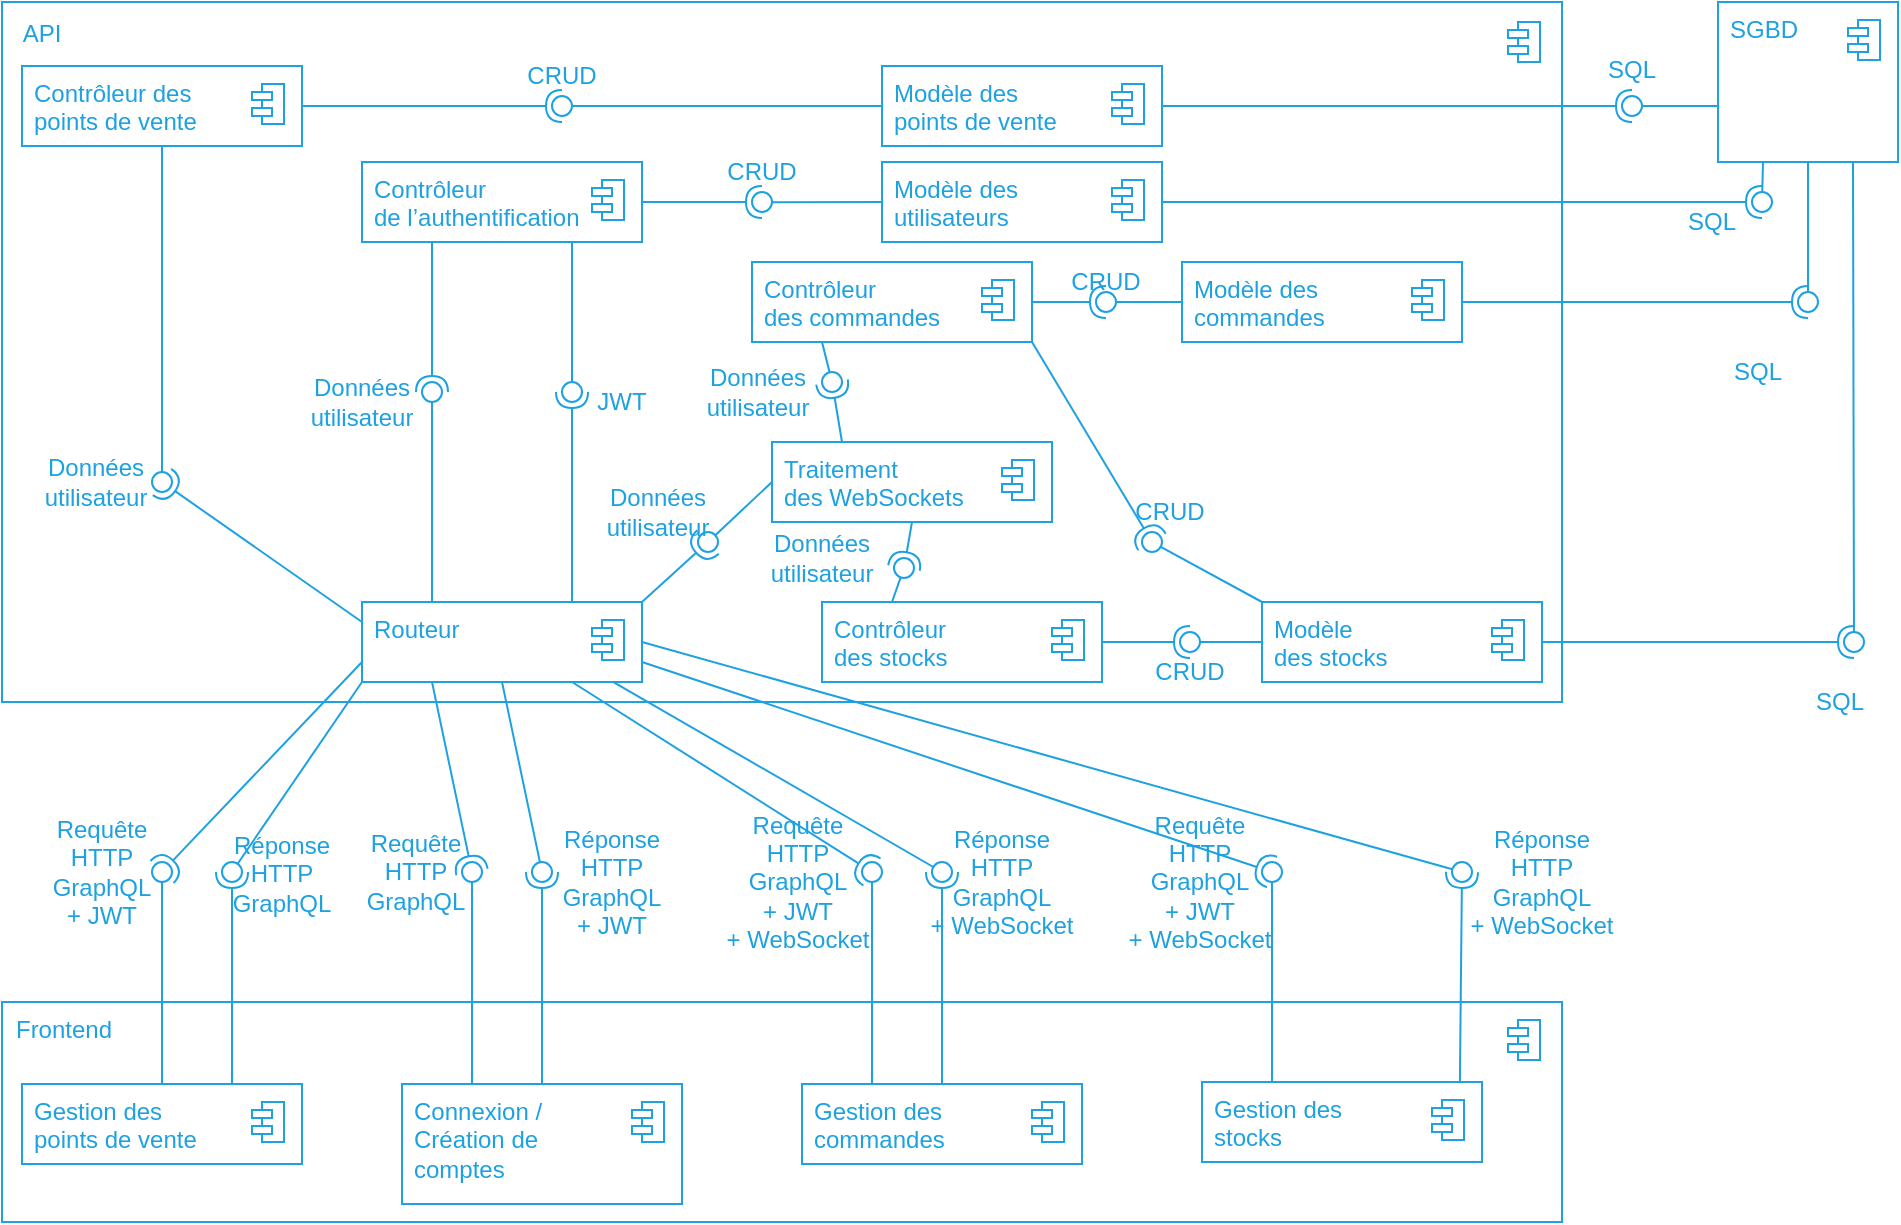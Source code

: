 <mxfile>
    <diagram id="GNdYHzxpxQGXfG1FeGK9" name="Page-1">
        <mxGraphModel dx="1617" dy="1904" grid="1" gridSize="10" guides="1" tooltips="1" connect="1" arrows="1" fold="1" page="1" pageScale="1" pageWidth="827" pageHeight="1169" math="0" shadow="0">
            <root>
                <mxCell id="0"/>
                <mxCell id="1" parent="0"/>
                <mxCell id="58" value="" style="fontStyle=1;align=center;verticalAlign=top;childLayout=stackLayout;horizontal=1;horizontalStack=0;resizeParent=1;resizeParentMax=0;resizeLast=0;marginBottom=0;strokeColor=#1DA1E1;fillColor=none;container=0;" parent="1" vertex="1">
                    <mxGeometry x="-130" y="-10" width="780" height="350" as="geometry"/>
                </mxCell>
                <mxCell id="91" value="" style="rounded=0;orthogonalLoop=1;jettySize=auto;html=1;endArrow=none;endFill=0;strokeColor=#1DA1E1;exitX=0.25;exitY=0;exitDx=0;exitDy=0;" parent="1" source="53" target="93" edge="1">
                    <mxGeometry relative="1" as="geometry">
                        <mxPoint x="70" y="390" as="sourcePoint"/>
                    </mxGeometry>
                </mxCell>
                <mxCell id="92" value="" style="rounded=0;orthogonalLoop=1;jettySize=auto;html=1;endArrow=halfCircle;endFill=0;entryX=0.5;entryY=0.5;entryDx=0;entryDy=0;endSize=6;strokeWidth=1;exitX=0.25;exitY=1;exitDx=0;exitDy=0;strokeColor=#1DA1E1;" parent="1" source="56" target="93" edge="1">
                    <mxGeometry relative="1" as="geometry">
                        <mxPoint x="530" y="375" as="sourcePoint"/>
                    </mxGeometry>
                </mxCell>
                <mxCell id="93" value="" style="ellipse;whiteSpace=wrap;html=1;fontFamily=Helvetica;fontSize=12;fontColor=#000000;align=center;points=[];aspect=fixed;resizable=0;fillColor=none;strokeColor=#1DA1E1;" parent="1" vertex="1">
                    <mxGeometry x="100" y="420" width="10" height="10" as="geometry"/>
                </mxCell>
                <mxCell id="101" value="" style="rounded=0;orthogonalLoop=1;jettySize=auto;html=1;endArrow=none;endFill=0;strokeColor=#1DA1E1;exitX=0.25;exitY=0;exitDx=0;exitDy=0;" parent="1" target="103" edge="1" source="56">
                    <mxGeometry relative="1" as="geometry">
                        <mxPoint x="85" y="130" as="sourcePoint"/>
                    </mxGeometry>
                </mxCell>
                <mxCell id="102" value="" style="rounded=0;orthogonalLoop=1;jettySize=auto;html=1;endArrow=halfCircle;endFill=0;entryX=0.5;entryY=0.5;entryDx=0;entryDy=0;endSize=6;strokeWidth=1;exitX=0.25;exitY=1;exitDx=0;exitDy=0;strokeColor=#1DA1E1;" parent="1" source="36" target="103" edge="1">
                    <mxGeometry relative="1" as="geometry">
                        <mxPoint x="95" y="550" as="sourcePoint"/>
                    </mxGeometry>
                </mxCell>
                <mxCell id="103" value="" style="ellipse;whiteSpace=wrap;html=1;fontFamily=Helvetica;fontSize=12;fontColor=#000000;align=center;points=[];aspect=fixed;resizable=0;fillColor=none;strokeColor=#1DA1E1;" parent="1" vertex="1">
                    <mxGeometry x="80" y="180" width="10" height="10" as="geometry"/>
                </mxCell>
                <mxCell id="115" value="&lt;font color=&quot;#1da1e1&quot;&gt;Requête&lt;br&gt;HTTP&lt;br&gt;GraphQL&lt;br&gt;&lt;/font&gt;" style="text;html=1;strokeColor=none;fillColor=none;align=center;verticalAlign=middle;whiteSpace=wrap;rounded=0;" parent="1" vertex="1">
                    <mxGeometry x="57" y="415" width="40" height="20" as="geometry"/>
                </mxCell>
                <mxCell id="118" value="" style="rounded=0;orthogonalLoop=1;jettySize=auto;html=1;endArrow=none;endFill=0;strokeColor=#1DA1E1;exitX=0.5;exitY=1;exitDx=0;exitDy=0;" parent="1" source="56" target="120" edge="1">
                    <mxGeometry relative="1" as="geometry">
                        <mxPoint x="95" y="290" as="sourcePoint"/>
                    </mxGeometry>
                </mxCell>
                <mxCell id="119" value="" style="rounded=0;orthogonalLoop=1;jettySize=auto;html=1;endArrow=halfCircle;endFill=0;entryX=0.5;entryY=0.5;entryDx=0;entryDy=0;endSize=6;strokeWidth=1;exitX=0.5;exitY=0;exitDx=0;exitDy=0;strokeColor=#1DA1E1;" parent="1" source="53" target="120" edge="1">
                    <mxGeometry relative="1" as="geometry">
                        <mxPoint x="95" y="500" as="sourcePoint"/>
                    </mxGeometry>
                </mxCell>
                <mxCell id="120" value="" style="ellipse;whiteSpace=wrap;html=1;fontFamily=Helvetica;fontSize=12;fontColor=#000000;align=center;points=[];aspect=fixed;resizable=0;fillColor=none;strokeColor=#1DA1E1;" parent="1" vertex="1">
                    <mxGeometry x="135" y="420" width="10" height="10" as="geometry"/>
                </mxCell>
                <mxCell id="121" value="&lt;font color=&quot;#1da1e1&quot;&gt;Réponse&lt;br&gt;HTTP&lt;br&gt;GraphQL&lt;br&gt;+ JWT&lt;br&gt;&lt;/font&gt;" style="text;html=1;strokeColor=none;fillColor=none;align=center;verticalAlign=middle;whiteSpace=wrap;rounded=0;" parent="1" vertex="1">
                    <mxGeometry x="155" y="420" width="40" height="20" as="geometry"/>
                </mxCell>
                <mxCell id="133" value="" style="fontStyle=1;align=center;verticalAlign=top;childLayout=stackLayout;horizontal=1;horizontalStack=0;resizeParent=1;resizeParentMax=0;resizeLast=0;marginBottom=0;strokeColor=#1DA1E1;fillColor=none;container=0;" parent="1" vertex="1">
                    <mxGeometry x="-130" y="490" width="780" height="110" as="geometry"/>
                </mxCell>
                <mxCell id="169" value="" style="rounded=0;orthogonalLoop=1;jettySize=auto;html=1;endArrow=none;endFill=0;strokeColor=#1DA1E1;exitX=0.25;exitY=0;exitDx=0;exitDy=0;" parent="1" source="131" target="171" edge="1">
                    <mxGeometry relative="1" as="geometry">
                        <mxPoint x="170" y="370" as="sourcePoint"/>
                    </mxGeometry>
                </mxCell>
                <mxCell id="170" value="" style="rounded=0;orthogonalLoop=1;jettySize=auto;html=1;endArrow=halfCircle;endFill=0;entryX=0.5;entryY=0.5;entryDx=0;entryDy=0;endSize=6;strokeWidth=1;exitX=0.75;exitY=1;exitDx=0;exitDy=0;strokeColor=#1DA1E1;" parent="1" source="56" target="171" edge="1">
                    <mxGeometry relative="1" as="geometry">
                        <mxPoint x="165" y="530" as="sourcePoint"/>
                    </mxGeometry>
                </mxCell>
                <mxCell id="171" value="" style="ellipse;whiteSpace=wrap;html=1;fontFamily=Helvetica;fontSize=12;fontColor=#000000;align=center;points=[];aspect=fixed;resizable=0;fillColor=none;strokeColor=#1DA1E1;" parent="1" vertex="1">
                    <mxGeometry x="300" y="420" width="10" height="10" as="geometry"/>
                </mxCell>
                <mxCell id="188" value="" style="rounded=0;orthogonalLoop=1;jettySize=auto;html=1;endArrow=halfCircle;endFill=0;entryX=0.5;entryY=0.5;entryDx=0;entryDy=0;endSize=6;strokeWidth=1;exitX=0.5;exitY=0;exitDx=0;exitDy=0;strokeColor=#1DA1E1;" parent="1" source="131" target="187" edge="1">
                    <mxGeometry relative="1" as="geometry">
                        <mxPoint x="320" y="70" as="sourcePoint"/>
                    </mxGeometry>
                </mxCell>
                <mxCell id="189" value="" style="rounded=0;orthogonalLoop=1;jettySize=auto;html=1;endArrow=none;endFill=0;strokeColor=#1DA1E1;exitX=0.895;exitY=0.995;exitDx=0;exitDy=0;exitPerimeter=0;" parent="1" source="56" target="187" edge="1">
                    <mxGeometry relative="1" as="geometry">
                        <mxPoint x="200" y="70" as="sourcePoint"/>
                    </mxGeometry>
                </mxCell>
                <mxCell id="187" value="" style="ellipse;whiteSpace=wrap;html=1;fontFamily=Helvetica;fontSize=12;fontColor=#000000;align=center;points=[];aspect=fixed;resizable=0;fillColor=none;strokeColor=#1DA1E1;" parent="1" vertex="1">
                    <mxGeometry x="335" y="420" width="10" height="10" as="geometry"/>
                </mxCell>
                <mxCell id="190" value="&lt;font color=&quot;#1da1e1&quot;&gt;Requête&lt;br&gt;HTTP&lt;br&gt;GraphQL&lt;br&gt;+ JWT&lt;br&gt;+ WebSocket&lt;br&gt;&lt;/font&gt;" style="text;html=1;strokeColor=none;fillColor=none;align=center;verticalAlign=middle;whiteSpace=wrap;rounded=0;" parent="1" vertex="1">
                    <mxGeometry x="228" y="420" width="80" height="20" as="geometry"/>
                </mxCell>
                <mxCell id="192" value="&lt;font color=&quot;#1da1e1&quot;&gt;Réponse&lt;br&gt;HTTP&lt;br&gt;GraphQL&lt;br&gt;&lt;/font&gt;&lt;span style=&quot;color: rgb(29 , 161 , 225)&quot;&gt;+ WebSocket&lt;/span&gt;&lt;font color=&quot;#1da1e1&quot;&gt;&lt;br&gt;&lt;/font&gt;" style="text;html=1;strokeColor=none;fillColor=none;align=center;verticalAlign=middle;whiteSpace=wrap;rounded=0;" parent="1" vertex="1">
                    <mxGeometry x="326" y="420" width="88" height="20" as="geometry"/>
                </mxCell>
                <mxCell id="194" value="" style="ellipse;whiteSpace=wrap;html=1;fontFamily=Helvetica;fontSize=12;fontColor=#000000;align=center;points=[];aspect=fixed;resizable=0;fillColor=none;strokeColor=#1DA1E1;" parent="1" vertex="1">
                    <mxGeometry x="280" y="175" width="10" height="10" as="geometry"/>
                </mxCell>
                <mxCell id="195" value="" style="rounded=0;orthogonalLoop=1;jettySize=auto;html=1;endArrow=none;endFill=0;strokeColor=#1DA1E1;exitX=0.25;exitY=1;exitDx=0;exitDy=0;" parent="1" source="182" target="194" edge="1">
                    <mxGeometry relative="1" as="geometry">
                        <mxPoint x="165" y="140" as="sourcePoint"/>
                    </mxGeometry>
                </mxCell>
                <mxCell id="196" value="" style="rounded=0;orthogonalLoop=1;jettySize=auto;html=1;endArrow=halfCircle;endFill=0;entryX=0.5;entryY=0.5;entryDx=0;entryDy=0;endSize=6;strokeWidth=1;exitX=0.25;exitY=0;exitDx=0;exitDy=0;strokeColor=#1DA1E1;" parent="1" source="307" target="194" edge="1">
                    <mxGeometry relative="1" as="geometry">
                        <mxPoint x="165" y="300" as="sourcePoint"/>
                    </mxGeometry>
                </mxCell>
                <mxCell id="135" value="" style="shape=module;jettyWidth=10;jettyHeight=4;strokeColor=#1DA1E1;fillColor=none;" parent="1" vertex="1">
                    <mxGeometry x="623" y="499" width="16" height="20" as="geometry">
                        <mxPoint x="-25" y="9" as="offset"/>
                    </mxGeometry>
                </mxCell>
                <mxCell id="52" value="" style="fontStyle=1;align=center;verticalAlign=top;childLayout=stackLayout;horizontal=1;horizontalStack=0;resizeParent=1;resizeParentMax=0;resizeLast=0;marginBottom=0;strokeColor=#1DA1E1;fillColor=none;" parent="1" vertex="1">
                    <mxGeometry x="70" y="531" width="140" height="60" as="geometry"/>
                </mxCell>
                <mxCell id="53" value="&lt;font color=&quot;#1da1e1&quot;&gt;Connexion /&amp;nbsp;&lt;br&gt;Création de &lt;br&gt;comptes&lt;br&gt;&lt;/font&gt;" style="html=1;align=left;spacingLeft=4;verticalAlign=top;strokeColor=none;fillColor=none;" parent="52" vertex="1">
                    <mxGeometry width="140" height="60" as="geometry"/>
                </mxCell>
                <mxCell id="54" value="" style="shape=module;jettyWidth=10;jettyHeight=4;strokeColor=#1DA1E1;fillColor=none;" parent="53" vertex="1">
                    <mxGeometry x="1" width="16" height="20" relative="1" as="geometry">
                        <mxPoint x="-25" y="9" as="offset"/>
                    </mxGeometry>
                </mxCell>
                <mxCell id="130" value="" style="fontStyle=1;align=center;verticalAlign=top;childLayout=stackLayout;horizontal=1;horizontalStack=0;resizeParent=1;resizeParentMax=0;resizeLast=0;marginBottom=0;strokeColor=#1DA1E1;fillColor=none;" parent="1" vertex="1">
                    <mxGeometry x="270" y="531" width="140" height="40" as="geometry"/>
                </mxCell>
                <mxCell id="131" value="&lt;font color=&quot;#1da1e1&quot;&gt;Gestion des&amp;nbsp;&lt;br&gt;commandes&lt;br&gt;&lt;/font&gt;" style="html=1;align=left;spacingLeft=4;verticalAlign=top;strokeColor=none;fillColor=none;" parent="130" vertex="1">
                    <mxGeometry width="140" height="40" as="geometry"/>
                </mxCell>
                <mxCell id="132" value="" style="shape=module;jettyWidth=10;jettyHeight=4;strokeColor=#1DA1E1;fillColor=none;" parent="131" vertex="1">
                    <mxGeometry x="1" width="16" height="20" relative="1" as="geometry">
                        <mxPoint x="-25" y="9" as="offset"/>
                    </mxGeometry>
                </mxCell>
                <mxCell id="60" value="" style="shape=module;jettyWidth=10;jettyHeight=4;strokeColor=#1DA1E1;fillColor=none;" parent="1" vertex="1">
                    <mxGeometry x="623" width="16" height="20" as="geometry">
                        <mxPoint x="-25" y="9" as="offset"/>
                    </mxGeometry>
                </mxCell>
                <mxCell id="35" value="" style="fontStyle=1;align=center;verticalAlign=top;childLayout=stackLayout;horizontal=1;horizontalStack=0;resizeParent=1;resizeParentMax=0;resizeLast=0;marginBottom=0;strokeColor=#1DA1E1;fillColor=none;" parent="1" vertex="1">
                    <mxGeometry x="50" y="70" width="140" height="40" as="geometry"/>
                </mxCell>
                <mxCell id="36" value="&lt;font color=&quot;#1da1e1&quot;&gt;Contrôleur &lt;br&gt;de l’authentification&lt;br&gt;&lt;/font&gt;" style="html=1;align=left;spacingLeft=4;verticalAlign=top;strokeColor=none;fillColor=none;" parent="35" vertex="1">
                    <mxGeometry width="140" height="40" as="geometry"/>
                </mxCell>
                <mxCell id="37" value="" style="shape=module;jettyWidth=10;jettyHeight=4;strokeColor=#1DA1E1;fillColor=none;" parent="36" vertex="1">
                    <mxGeometry x="1" width="16" height="20" relative="1" as="geometry">
                        <mxPoint x="-25" y="9" as="offset"/>
                    </mxGeometry>
                </mxCell>
                <mxCell id="55" value="" style="fontStyle=1;align=center;verticalAlign=top;childLayout=stackLayout;horizontal=1;horizontalStack=0;resizeParent=1;resizeParentMax=0;resizeLast=0;marginBottom=0;strokeColor=#1DA1E1;fillColor=none;" parent="1" vertex="1">
                    <mxGeometry x="50" y="290" width="140" height="40" as="geometry"/>
                </mxCell>
                <mxCell id="56" value="&lt;font color=&quot;#1da1e1&quot;&gt;Routeur&amp;nbsp;&lt;br&gt;&lt;/font&gt;" style="html=1;align=left;spacingLeft=4;verticalAlign=top;strokeColor=none;fillColor=none;" parent="55" vertex="1">
                    <mxGeometry width="140" height="40" as="geometry"/>
                </mxCell>
                <mxCell id="57" value="" style="shape=module;jettyWidth=10;jettyHeight=4;strokeColor=#1DA1E1;fillColor=none;" parent="56" vertex="1">
                    <mxGeometry x="1" width="16" height="20" relative="1" as="geometry">
                        <mxPoint x="-25" y="9" as="offset"/>
                    </mxGeometry>
                </mxCell>
                <mxCell id="106" value="" style="fontStyle=1;align=center;verticalAlign=top;childLayout=stackLayout;horizontal=1;horizontalStack=0;resizeParent=1;resizeParentMax=0;resizeLast=0;marginBottom=0;strokeColor=#1DA1E1;fillColor=none;" parent="1" vertex="1">
                    <mxGeometry x="310" y="70" width="140" height="40" as="geometry"/>
                </mxCell>
                <mxCell id="107" value="&lt;font color=&quot;#1da1e1&quot;&gt;Modèle des&lt;br&gt;utilisateurs&lt;br&gt;&lt;/font&gt;" style="html=1;align=left;spacingLeft=4;verticalAlign=top;strokeColor=none;fillColor=none;" parent="106" vertex="1">
                    <mxGeometry width="140" height="40" as="geometry"/>
                </mxCell>
                <mxCell id="108" value="" style="shape=module;jettyWidth=10;jettyHeight=4;strokeColor=#1DA1E1;fillColor=none;" parent="107" vertex="1">
                    <mxGeometry x="1" width="16" height="20" relative="1" as="geometry">
                        <mxPoint x="-25" y="9" as="offset"/>
                    </mxGeometry>
                </mxCell>
                <mxCell id="116" value="&lt;font color=&quot;#1da1e1&quot;&gt;SQL&lt;/font&gt;" style="text;html=1;strokeColor=none;fillColor=none;align=center;verticalAlign=middle;whiteSpace=wrap;rounded=0;" parent="1" vertex="1">
                    <mxGeometry x="705" y="90" width="40" height="20" as="geometry"/>
                </mxCell>
                <mxCell id="125" value="" style="ellipse;whiteSpace=wrap;html=1;fontFamily=Helvetica;fontSize=12;fontColor=#000000;align=center;points=[];aspect=fixed;resizable=0;fillColor=none;strokeColor=#1DA1E1;" parent="1" vertex="1">
                    <mxGeometry x="150" y="180" width="10" height="10" as="geometry"/>
                </mxCell>
                <mxCell id="123" value="" style="rounded=0;orthogonalLoop=1;jettySize=auto;html=1;endArrow=none;endFill=0;strokeColor=#1DA1E1;exitX=0.75;exitY=1;exitDx=0;exitDy=0;" parent="1" target="125" edge="1" source="36">
                    <mxGeometry x="10" y="60" as="geometry">
                        <mxPoint x="155" y="130" as="sourcePoint"/>
                    </mxGeometry>
                </mxCell>
                <mxCell id="124" value="" style="rounded=0;orthogonalLoop=1;jettySize=auto;html=1;endArrow=halfCircle;endFill=0;entryX=0.5;entryY=0.5;entryDx=0;entryDy=0;endSize=6;strokeWidth=1;exitX=0.75;exitY=0;exitDx=0;exitDy=0;strokeColor=#1DA1E1;" parent="1" source="56" target="125" edge="1">
                    <mxGeometry x="10" y="60" as="geometry">
                        <mxPoint x="95" y="300" as="sourcePoint"/>
                    </mxGeometry>
                </mxCell>
                <mxCell id="126" value="&lt;font color=&quot;#1da1e1&quot;&gt;Données&lt;br&gt;utilisateur&lt;br&gt;&lt;/font&gt;" style="text;html=1;strokeColor=none;fillColor=none;align=center;verticalAlign=middle;whiteSpace=wrap;rounded=0;" parent="1" vertex="1">
                    <mxGeometry x="30" y="180" width="40" height="20" as="geometry"/>
                </mxCell>
                <mxCell id="127" value="&lt;font color=&quot;#1da1e1&quot;&gt;JWT&lt;br&gt;&lt;/font&gt;" style="text;html=1;strokeColor=none;fillColor=none;align=center;verticalAlign=middle;whiteSpace=wrap;rounded=0;" parent="1" vertex="1">
                    <mxGeometry x="160" y="180" width="40" height="20" as="geometry"/>
                </mxCell>
                <mxCell id="128" value="&lt;font color=&quot;#1da1e1&quot;&gt;CRUD&lt;br&gt;&lt;/font&gt;" style="text;html=1;strokeColor=none;fillColor=none;align=center;verticalAlign=middle;whiteSpace=wrap;rounded=0;" parent="1" vertex="1">
                    <mxGeometry x="230" y="65" width="40" height="20" as="geometry"/>
                </mxCell>
                <mxCell id="184" value="" style="fontStyle=1;align=center;verticalAlign=top;childLayout=stackLayout;horizontal=1;horizontalStack=0;resizeParent=1;resizeParentMax=0;resizeLast=0;marginBottom=0;strokeColor=#1DA1E1;fillColor=none;" parent="1" vertex="1">
                    <mxGeometry x="460" y="120" width="140" height="40" as="geometry"/>
                </mxCell>
                <mxCell id="185" value="&lt;font color=&quot;#1da1e1&quot;&gt;Modèle des&lt;br&gt;commandes&lt;br&gt;&lt;/font&gt;" style="html=1;align=left;spacingLeft=4;verticalAlign=top;strokeColor=none;fillColor=none;" parent="184" vertex="1">
                    <mxGeometry width="140" height="40" as="geometry"/>
                </mxCell>
                <mxCell id="186" value="" style="shape=module;jettyWidth=10;jettyHeight=4;strokeColor=#1DA1E1;fillColor=none;" parent="185" vertex="1">
                    <mxGeometry x="1" width="16" height="20" relative="1" as="geometry">
                        <mxPoint x="-25" y="9" as="offset"/>
                    </mxGeometry>
                </mxCell>
                <mxCell id="181" value="" style="fontStyle=1;align=center;verticalAlign=top;childLayout=stackLayout;horizontal=1;horizontalStack=0;resizeParent=1;resizeParentMax=0;resizeLast=0;marginBottom=0;strokeColor=#1DA1E1;fillColor=none;" parent="1" vertex="1">
                    <mxGeometry x="245" y="120" width="140" height="40" as="geometry"/>
                </mxCell>
                <mxCell id="182" value="&lt;font color=&quot;#1da1e1&quot;&gt;Contrôleur &lt;br&gt;des commandes&lt;br&gt;&lt;/font&gt;" style="html=1;align=left;spacingLeft=4;verticalAlign=top;strokeColor=none;fillColor=none;" parent="181" vertex="1">
                    <mxGeometry width="140" height="40" as="geometry"/>
                </mxCell>
                <mxCell id="183" value="" style="shape=module;jettyWidth=10;jettyHeight=4;strokeColor=#1DA1E1;fillColor=none;" parent="182" vertex="1">
                    <mxGeometry x="1" width="16" height="20" relative="1" as="geometry">
                        <mxPoint x="-25" y="9" as="offset"/>
                    </mxGeometry>
                </mxCell>
                <mxCell id="197" value="&lt;font color=&quot;#1da1e1&quot;&gt;Données&lt;br&gt;utilisateur&lt;br&gt;&lt;/font&gt;" style="text;html=1;strokeColor=none;fillColor=none;align=center;verticalAlign=middle;whiteSpace=wrap;rounded=0;" parent="1" vertex="1">
                    <mxGeometry x="228" y="175" width="40" height="20" as="geometry"/>
                </mxCell>
                <mxCell id="24" value="" style="fontStyle=1;align=center;verticalAlign=top;childLayout=stackLayout;horizontal=1;horizontalStack=0;resizeParent=1;resizeParentMax=0;resizeLast=0;marginBottom=0;strokeColor=#1DA1E1;fillColor=none;" parent="1" vertex="1">
                    <mxGeometry x="728" y="-10" width="90" height="80" as="geometry"/>
                </mxCell>
                <mxCell id="25" value="&lt;font color=&quot;#1da1e1&quot;&gt;SGBD&lt;/font&gt;" style="html=1;align=left;spacingLeft=4;verticalAlign=top;strokeColor=none;fillColor=none;" parent="24" vertex="1">
                    <mxGeometry width="90" height="80" as="geometry"/>
                </mxCell>
                <mxCell id="26" value="" style="shape=module;jettyWidth=10;jettyHeight=4;strokeColor=#1DA1E1;fillColor=none;" parent="25" vertex="1">
                    <mxGeometry x="1" width="16" height="20" relative="1" as="geometry">
                        <mxPoint x="-25" y="9" as="offset"/>
                    </mxGeometry>
                </mxCell>
                <mxCell id="202" value="&lt;font color=&quot;#1da1e1&quot;&gt;CRUD&lt;br&gt;&lt;/font&gt;" style="text;html=1;strokeColor=none;fillColor=none;align=center;verticalAlign=middle;whiteSpace=wrap;rounded=0;" parent="1" vertex="1">
                    <mxGeometry x="402" y="120" width="40" height="20" as="geometry"/>
                </mxCell>
                <mxCell id="206" value="&lt;font color=&quot;#1da1e1&quot;&gt;SQL&lt;/font&gt;" style="text;html=1;strokeColor=none;fillColor=none;align=center;verticalAlign=middle;whiteSpace=wrap;rounded=0;" parent="1" vertex="1">
                    <mxGeometry x="728" y="165" width="40" height="20" as="geometry"/>
                </mxCell>
                <mxCell id="207" value="" style="fontStyle=1;align=center;verticalAlign=top;childLayout=stackLayout;horizontal=1;horizontalStack=0;resizeParent=1;resizeParentMax=0;resizeLast=0;marginBottom=0;strokeColor=#1DA1E1;fillColor=none;" parent="1" vertex="1">
                    <mxGeometry x="280" y="290" width="140" height="40" as="geometry"/>
                </mxCell>
                <mxCell id="208" value="&lt;font color=&quot;#1da1e1&quot;&gt;Contrôleur &lt;br&gt;des stocks&lt;br&gt;&lt;/font&gt;" style="html=1;align=left;spacingLeft=4;verticalAlign=top;strokeColor=none;fillColor=none;" parent="207" vertex="1">
                    <mxGeometry width="140" height="40" as="geometry"/>
                </mxCell>
                <mxCell id="209" value="" style="shape=module;jettyWidth=10;jettyHeight=4;strokeColor=#1DA1E1;fillColor=none;" parent="208" vertex="1">
                    <mxGeometry x="1" width="16" height="20" relative="1" as="geometry">
                        <mxPoint x="-25" y="9" as="offset"/>
                    </mxGeometry>
                </mxCell>
                <mxCell id="211" value="" style="fontStyle=1;align=center;verticalAlign=top;childLayout=stackLayout;horizontal=1;horizontalStack=0;resizeParent=1;resizeParentMax=0;resizeLast=0;marginBottom=0;strokeColor=#1DA1E1;fillColor=none;" parent="1" vertex="1">
                    <mxGeometry x="500" y="290" width="140" height="40" as="geometry"/>
                </mxCell>
                <mxCell id="212" value="&lt;font color=&quot;#1da1e1&quot;&gt;Modèle&amp;nbsp;&lt;br&gt;des stocks&lt;br&gt;&lt;/font&gt;" style="html=1;align=left;spacingLeft=4;verticalAlign=top;strokeColor=none;fillColor=none;" parent="211" vertex="1">
                    <mxGeometry width="140" height="40" as="geometry"/>
                </mxCell>
                <mxCell id="213" value="" style="shape=module;jettyWidth=10;jettyHeight=4;strokeColor=#1DA1E1;fillColor=none;" parent="212" vertex="1">
                    <mxGeometry x="1" width="16" height="20" relative="1" as="geometry">
                        <mxPoint x="-25" y="9" as="offset"/>
                    </mxGeometry>
                </mxCell>
                <mxCell id="217" value="&lt;font color=&quot;#1da1e1&quot;&gt;CRUD&lt;br&gt;&lt;/font&gt;" style="text;html=1;strokeColor=none;fillColor=none;align=center;verticalAlign=middle;whiteSpace=wrap;rounded=0;" parent="1" vertex="1">
                    <mxGeometry x="434" y="235" width="40" height="20" as="geometry"/>
                </mxCell>
                <mxCell id="218" value="&lt;font color=&quot;#1da1e1&quot;&gt;SQL&lt;br&gt;&lt;/font&gt;" style="text;html=1;strokeColor=none;fillColor=none;align=center;verticalAlign=middle;whiteSpace=wrap;rounded=0;" parent="1" vertex="1">
                    <mxGeometry x="769" y="330" width="40" height="20" as="geometry"/>
                </mxCell>
                <mxCell id="225" value="&lt;font color=&quot;#1da1e1&quot;&gt;CRUD&lt;br&gt;&lt;/font&gt;" style="text;html=1;strokeColor=none;fillColor=none;align=center;verticalAlign=middle;whiteSpace=wrap;rounded=0;" parent="1" vertex="1">
                    <mxGeometry x="444" y="315" width="40" height="20" as="geometry"/>
                </mxCell>
                <mxCell id="226" value="" style="fontStyle=1;align=center;verticalAlign=top;childLayout=stackLayout;horizontal=1;horizontalStack=0;resizeParent=1;resizeParentMax=0;resizeLast=0;marginBottom=0;strokeColor=#1DA1E1;fillColor=none;" parent="1" vertex="1">
                    <mxGeometry x="470" y="530" width="140" height="40" as="geometry"/>
                </mxCell>
                <mxCell id="227" value="&lt;font color=&quot;#1da1e1&quot;&gt;Gestion des&amp;nbsp;&lt;br&gt;stocks&lt;br&gt;&lt;/font&gt;" style="html=1;align=left;spacingLeft=4;verticalAlign=top;strokeColor=none;fillColor=none;" parent="226" vertex="1">
                    <mxGeometry width="140" height="40" as="geometry"/>
                </mxCell>
                <mxCell id="228" value="" style="shape=module;jettyWidth=10;jettyHeight=4;strokeColor=#1DA1E1;fillColor=none;" parent="227" vertex="1">
                    <mxGeometry x="1" width="16" height="20" relative="1" as="geometry">
                        <mxPoint x="-25" y="9" as="offset"/>
                    </mxGeometry>
                </mxCell>
                <mxCell id="232" value="" style="ellipse;whiteSpace=wrap;html=1;fontFamily=Helvetica;fontSize=12;fontColor=#000000;align=center;points=[];aspect=fixed;resizable=0;fillColor=none;strokeColor=#1DA1E1;" parent="1" vertex="1">
                    <mxGeometry x="595" y="420" width="10" height="10" as="geometry"/>
                </mxCell>
                <mxCell id="233" value="" style="rounded=0;orthogonalLoop=1;jettySize=auto;html=1;endArrow=halfCircle;endFill=0;entryX=0.5;entryY=0.5;entryDx=0;entryDy=0;endSize=6;strokeWidth=1;exitX=0.921;exitY=0.013;exitDx=0;exitDy=0;strokeColor=#1DA1E1;exitPerimeter=0;" parent="1" source="227" target="232" edge="1">
                    <mxGeometry x="40" y="40" as="geometry">
                        <mxPoint x="540" y="260.0" as="sourcePoint"/>
                    </mxGeometry>
                </mxCell>
                <mxCell id="234" value="" style="rounded=0;orthogonalLoop=1;jettySize=auto;html=1;endArrow=none;endFill=0;strokeColor=#1DA1E1;exitX=1;exitY=0.5;exitDx=0;exitDy=0;" parent="1" source="56" target="232" edge="1">
                    <mxGeometry x="40" y="40" as="geometry">
                        <mxPoint x="405" y="200" as="sourcePoint"/>
                    </mxGeometry>
                </mxCell>
                <mxCell id="235" value="&lt;font color=&quot;#1da1e1&quot;&gt;Réponse&lt;br&gt;HTTP&lt;br&gt;GraphQL&lt;br&gt;+ WebSocket&lt;br&gt;&lt;/font&gt;" style="text;html=1;strokeColor=none;fillColor=none;align=center;verticalAlign=middle;whiteSpace=wrap;rounded=0;" parent="1" vertex="1">
                    <mxGeometry x="595" y="420" width="90" height="20" as="geometry"/>
                </mxCell>
                <mxCell id="236" value="&lt;font color=&quot;#1da1e1&quot;&gt;Requête&lt;br&gt;HTTP&lt;br&gt;GraphQL&lt;br&gt;+ JWT&lt;br&gt;&lt;/font&gt;&lt;span style=&quot;color: rgb(29 , 161 , 225)&quot;&gt;+ WebSocket&lt;/span&gt;&lt;font color=&quot;#1da1e1&quot;&gt;&lt;br&gt;&lt;/font&gt;" style="text;html=1;strokeColor=none;fillColor=none;align=center;verticalAlign=middle;whiteSpace=wrap;rounded=0;" parent="1" vertex="1">
                    <mxGeometry x="428" y="420" width="82" height="20" as="geometry"/>
                </mxCell>
                <mxCell id="237" value="" style="ellipse;whiteSpace=wrap;html=1;fontFamily=Helvetica;fontSize=12;fontColor=#000000;align=center;points=[];aspect=fixed;resizable=0;fillColor=none;strokeColor=#1DA1E1;" parent="1" vertex="1">
                    <mxGeometry x="500" y="420" width="10" height="10" as="geometry"/>
                </mxCell>
                <mxCell id="238" value="" style="rounded=0;orthogonalLoop=1;jettySize=auto;html=1;endArrow=halfCircle;endFill=0;entryX=0.5;entryY=0.5;entryDx=0;entryDy=0;endSize=6;strokeWidth=1;strokeColor=#1DA1E1;exitX=1;exitY=0.75;exitDx=0;exitDy=0;" parent="1" source="56" target="237" edge="1">
                    <mxGeometry x="50" y="50" as="geometry">
                        <mxPoint x="425" y="470" as="sourcePoint"/>
                    </mxGeometry>
                </mxCell>
                <mxCell id="239" value="" style="rounded=0;orthogonalLoop=1;jettySize=auto;html=1;endArrow=none;endFill=0;strokeColor=#1DA1E1;exitX=0.25;exitY=0;exitDx=0;exitDy=0;" parent="1" source="227" target="237" edge="1">
                    <mxGeometry x="50" y="50" as="geometry">
                        <mxPoint x="320" y="380" as="sourcePoint"/>
                    </mxGeometry>
                </mxCell>
                <mxCell id="245" value="" style="ellipse;whiteSpace=wrap;html=1;fontFamily=Helvetica;fontSize=12;fontColor=#000000;align=center;points=[];aspect=fixed;resizable=0;fillColor=none;strokeColor=#1DA1E1;" parent="1" vertex="1">
                    <mxGeometry x="316" y="268" width="10" height="10" as="geometry"/>
                </mxCell>
                <mxCell id="246" value="" style="rounded=0;orthogonalLoop=1;jettySize=auto;html=1;endArrow=halfCircle;endFill=0;entryX=0.5;entryY=0.5;entryDx=0;entryDy=0;endSize=6;strokeWidth=1;exitX=0.5;exitY=1;exitDx=0;exitDy=0;strokeColor=#1DA1E1;" parent="1" source="307" target="245" edge="1">
                    <mxGeometry x="50" y="100" as="geometry">
                        <mxPoint x="530" y="320.0" as="sourcePoint"/>
                    </mxGeometry>
                </mxCell>
                <mxCell id="247" value="" style="rounded=0;orthogonalLoop=1;jettySize=auto;html=1;endArrow=none;endFill=0;strokeColor=#1DA1E1;exitX=0.25;exitY=0;exitDx=0;exitDy=0;" parent="1" source="208" target="245" edge="1">
                    <mxGeometry x="50" y="100" as="geometry">
                        <mxPoint x="430" y="320.0" as="sourcePoint"/>
                    </mxGeometry>
                </mxCell>
                <mxCell id="251" value="" style="ellipse;whiteSpace=wrap;html=1;fontFamily=Helvetica;fontSize=12;fontColor=#000000;align=center;points=[];aspect=fixed;resizable=0;fillColor=none;strokeColor=#1DA1E1;" parent="1" vertex="1">
                    <mxGeometry x="459" y="305" width="10" height="10" as="geometry"/>
                </mxCell>
                <mxCell id="252" value="" style="rounded=0;orthogonalLoop=1;jettySize=auto;html=1;endArrow=halfCircle;endFill=0;entryX=0.5;entryY=0.5;entryDx=0;entryDy=0;endSize=6;strokeWidth=1;exitX=1;exitY=0.5;exitDx=0;exitDy=0;strokeColor=#1DA1E1;" parent="1" source="208" target="251" edge="1">
                    <mxGeometry x="60" y="110" as="geometry">
                        <mxPoint x="200" y="310.0" as="sourcePoint"/>
                    </mxGeometry>
                </mxCell>
                <mxCell id="253" value="" style="rounded=0;orthogonalLoop=1;jettySize=auto;html=1;endArrow=none;endFill=0;strokeColor=#1DA1E1;exitX=0;exitY=0.5;exitDx=0;exitDy=0;" parent="1" source="212" target="251" edge="1">
                    <mxGeometry x="60" y="110" as="geometry">
                        <mxPoint x="290" y="320.0" as="sourcePoint"/>
                    </mxGeometry>
                </mxCell>
                <mxCell id="254" value="" style="ellipse;whiteSpace=wrap;html=1;fontFamily=Helvetica;fontSize=12;fontColor=#000000;align=center;points=[];aspect=fixed;resizable=0;fillColor=none;strokeColor=#1DA1E1;" parent="1" vertex="1">
                    <mxGeometry x="245" y="85" width="10" height="10" as="geometry"/>
                </mxCell>
                <mxCell id="255" value="" style="rounded=0;orthogonalLoop=1;jettySize=auto;html=1;endArrow=halfCircle;endFill=0;entryX=0.5;entryY=0.5;entryDx=0;entryDy=0;endSize=6;strokeWidth=1;exitX=1;exitY=0.5;exitDx=0;exitDy=0;strokeColor=#1DA1E1;" parent="1" target="254" edge="1" source="36">
                    <mxGeometry x="70" y="120" as="geometry">
                        <mxPoint x="190" y="110" as="sourcePoint"/>
                    </mxGeometry>
                </mxCell>
                <mxCell id="256" value="" style="rounded=0;orthogonalLoop=1;jettySize=auto;html=1;endArrow=none;endFill=0;strokeColor=#1DA1E1;exitX=0;exitY=0.5;exitDx=0;exitDy=0;" parent="1" target="254" edge="1" source="107">
                    <mxGeometry x="70" y="120" as="geometry">
                        <mxPoint x="310" y="110" as="sourcePoint"/>
                    </mxGeometry>
                </mxCell>
                <mxCell id="257" value="&lt;font color=&quot;#1da1e1&quot;&gt;Données&lt;br&gt;utilisateur&lt;br&gt;&lt;/font&gt;" style="text;html=1;strokeColor=none;fillColor=none;align=center;verticalAlign=middle;whiteSpace=wrap;rounded=0;" parent="1" vertex="1">
                    <mxGeometry x="260" y="258" width="40" height="20" as="geometry"/>
                </mxCell>
                <mxCell id="258" value="" style="ellipse;whiteSpace=wrap;html=1;fontFamily=Helvetica;fontSize=12;fontColor=#000000;align=center;points=[];aspect=fixed;resizable=0;fillColor=none;strokeColor=#1DA1E1;" parent="1" vertex="1">
                    <mxGeometry x="440" y="255" width="10" height="10" as="geometry"/>
                </mxCell>
                <mxCell id="259" value="" style="rounded=0;orthogonalLoop=1;jettySize=auto;html=1;endArrow=halfCircle;endFill=0;entryX=0.5;entryY=0.5;entryDx=0;entryDy=0;endSize=6;strokeWidth=1;exitX=1;exitY=1;exitDx=0;exitDy=0;strokeColor=#1DA1E1;" parent="1" source="182" target="258" edge="1">
                    <mxGeometry x="80" y="130" as="geometry">
                        <mxPoint x="220" y="330.0" as="sourcePoint"/>
                    </mxGeometry>
                </mxCell>
                <mxCell id="260" value="" style="rounded=0;orthogonalLoop=1;jettySize=auto;html=1;endArrow=none;endFill=0;strokeColor=#1DA1E1;exitX=0;exitY=0;exitDx=0;exitDy=0;" parent="1" source="212" target="258" edge="1">
                    <mxGeometry x="80" y="130" as="geometry">
                        <mxPoint x="310" y="340.0" as="sourcePoint"/>
                    </mxGeometry>
                </mxCell>
                <mxCell id="261" value="" style="ellipse;whiteSpace=wrap;html=1;fontFamily=Helvetica;fontSize=12;fontColor=#000000;align=center;points=[];aspect=fixed;resizable=0;fillColor=none;strokeColor=#1DA1E1;" parent="1" vertex="1">
                    <mxGeometry x="417" y="135" width="10" height="10" as="geometry"/>
                </mxCell>
                <mxCell id="262" value="" style="rounded=0;orthogonalLoop=1;jettySize=auto;html=1;endArrow=halfCircle;endFill=0;entryX=0.5;entryY=0.5;entryDx=0;entryDy=0;endSize=6;strokeWidth=1;exitX=1;exitY=0.5;exitDx=0;exitDy=0;strokeColor=#1DA1E1;" parent="1" source="182" target="261" edge="1">
                    <mxGeometry x="90" y="140" as="geometry">
                        <mxPoint x="230" y="340.0" as="sourcePoint"/>
                    </mxGeometry>
                </mxCell>
                <mxCell id="263" value="" style="rounded=0;orthogonalLoop=1;jettySize=auto;html=1;endArrow=none;endFill=0;strokeColor=#1DA1E1;exitX=0;exitY=0.5;exitDx=0;exitDy=0;" parent="1" source="185" target="261" edge="1">
                    <mxGeometry x="90" y="140" as="geometry">
                        <mxPoint x="320" y="350.0" as="sourcePoint"/>
                    </mxGeometry>
                </mxCell>
                <mxCell id="264" value="" style="ellipse;whiteSpace=wrap;html=1;fontFamily=Helvetica;fontSize=12;fontColor=#000000;align=center;points=[];aspect=fixed;resizable=0;fillColor=none;strokeColor=#1DA1E1;" parent="1" vertex="1">
                    <mxGeometry x="745" y="85" width="10" height="10" as="geometry"/>
                </mxCell>
                <mxCell id="265" value="" style="rounded=0;orthogonalLoop=1;jettySize=auto;html=1;endArrow=halfCircle;endFill=0;entryX=0.5;entryY=0.5;entryDx=0;entryDy=0;endSize=6;strokeWidth=1;exitX=1;exitY=0.5;exitDx=0;exitDy=0;strokeColor=#1DA1E1;" parent="1" target="264" edge="1" source="107">
                    <mxGeometry x="100" y="150" as="geometry">
                        <mxPoint x="450" y="110" as="sourcePoint"/>
                    </mxGeometry>
                </mxCell>
                <mxCell id="266" value="" style="rounded=0;orthogonalLoop=1;jettySize=auto;html=1;endArrow=none;endFill=0;strokeColor=#1DA1E1;exitX=0.25;exitY=1;exitDx=0;exitDy=0;" parent="1" source="25" target="264" edge="1">
                    <mxGeometry x="100" y="150" as="geometry">
                        <mxPoint x="620" y="110" as="sourcePoint"/>
                    </mxGeometry>
                </mxCell>
                <mxCell id="267" value="" style="ellipse;whiteSpace=wrap;html=1;fontFamily=Helvetica;fontSize=12;fontColor=#000000;align=center;points=[];aspect=fixed;resizable=0;fillColor=none;strokeColor=#1DA1E1;" parent="1" vertex="1">
                    <mxGeometry x="768" y="135" width="10" height="10" as="geometry"/>
                </mxCell>
                <mxCell id="268" value="" style="rounded=0;orthogonalLoop=1;jettySize=auto;html=1;endArrow=halfCircle;endFill=0;entryX=0.5;entryY=0.5;entryDx=0;entryDy=0;endSize=6;strokeWidth=1;exitX=1;exitY=0.5;exitDx=0;exitDy=0;strokeColor=#1DA1E1;" parent="1" source="185" target="267" edge="1">
                    <mxGeometry x="110" y="160" as="geometry">
                        <mxPoint x="250" y="360.0" as="sourcePoint"/>
                    </mxGeometry>
                </mxCell>
                <mxCell id="269" value="" style="rounded=0;orthogonalLoop=1;jettySize=auto;html=1;endArrow=none;endFill=0;strokeColor=#1DA1E1;exitX=0.5;exitY=1;exitDx=0;exitDy=0;" parent="1" source="25" target="267" edge="1">
                    <mxGeometry x="110" y="160" as="geometry">
                        <mxPoint x="655" y="130" as="sourcePoint"/>
                    </mxGeometry>
                </mxCell>
                <mxCell id="270" value="" style="ellipse;whiteSpace=wrap;html=1;fontFamily=Helvetica;fontSize=12;fontColor=#000000;align=center;points=[];aspect=fixed;resizable=0;fillColor=none;strokeColor=#1DA1E1;" parent="1" vertex="1">
                    <mxGeometry x="791" y="305" width="10" height="10" as="geometry"/>
                </mxCell>
                <mxCell id="271" value="" style="rounded=0;orthogonalLoop=1;jettySize=auto;html=1;endArrow=halfCircle;endFill=0;entryX=0.5;entryY=0.5;entryDx=0;entryDy=0;endSize=6;strokeWidth=1;exitX=1;exitY=0.5;exitDx=0;exitDy=0;strokeColor=#1DA1E1;" parent="1" source="212" target="270" edge="1">
                    <mxGeometry x="120" y="170" as="geometry">
                        <mxPoint x="260" y="370.0" as="sourcePoint"/>
                    </mxGeometry>
                </mxCell>
                <mxCell id="272" value="" style="rounded=0;orthogonalLoop=1;jettySize=auto;html=1;endArrow=none;endFill=0;strokeColor=#1DA1E1;exitX=0.75;exitY=1;exitDx=0;exitDy=0;" parent="1" source="25" target="270" edge="1">
                    <mxGeometry x="120" y="170" as="geometry">
                        <mxPoint x="690" y="130" as="sourcePoint"/>
                    </mxGeometry>
                </mxCell>
                <mxCell id="273" value="&lt;font color=&quot;#1da1e1&quot;&gt;Frontend&lt;br&gt;&lt;/font&gt;" style="text;html=1;strokeColor=none;fillColor=none;align=center;verticalAlign=middle;whiteSpace=wrap;rounded=0;" parent="1" vertex="1">
                    <mxGeometry x="-119" y="494" width="40" height="20" as="geometry"/>
                </mxCell>
                <mxCell id="274" value="&lt;font color=&quot;#1da1e1&quot;&gt;API&lt;br&gt;&lt;/font&gt;" style="text;html=1;strokeColor=none;fillColor=none;align=center;verticalAlign=middle;whiteSpace=wrap;rounded=0;" parent="1" vertex="1">
                    <mxGeometry x="-120" y="-4" width="20" height="20" as="geometry"/>
                </mxCell>
                <mxCell id="275" value="" style="fontStyle=1;align=center;verticalAlign=top;childLayout=stackLayout;horizontal=1;horizontalStack=0;resizeParent=1;resizeParentMax=0;resizeLast=0;marginBottom=0;strokeColor=#1DA1E1;fillColor=none;" parent="1" vertex="1">
                    <mxGeometry x="-120" y="22" width="140" height="40" as="geometry"/>
                </mxCell>
                <mxCell id="276" value="&lt;font color=&quot;#1da1e1&quot;&gt;Contrôleur&amp;nbsp;des &lt;br&gt;points de vente&lt;br&gt;&lt;/font&gt;" style="html=1;align=left;spacingLeft=4;verticalAlign=top;strokeColor=none;fillColor=none;" parent="275" vertex="1">
                    <mxGeometry width="140" height="40" as="geometry"/>
                </mxCell>
                <mxCell id="277" value="" style="shape=module;jettyWidth=10;jettyHeight=4;strokeColor=#1DA1E1;fillColor=none;" parent="276" vertex="1">
                    <mxGeometry x="1" width="16" height="20" relative="1" as="geometry">
                        <mxPoint x="-25" y="9" as="offset"/>
                    </mxGeometry>
                </mxCell>
                <mxCell id="278" value="" style="fontStyle=1;align=center;verticalAlign=top;childLayout=stackLayout;horizontal=1;horizontalStack=0;resizeParent=1;resizeParentMax=0;resizeLast=0;marginBottom=0;strokeColor=#1DA1E1;fillColor=none;" parent="1" vertex="1">
                    <mxGeometry x="310" y="22" width="140" height="40" as="geometry"/>
                </mxCell>
                <mxCell id="279" value="&lt;font color=&quot;#1da1e1&quot;&gt;Modèle&amp;nbsp;des &lt;br&gt;points de vente&lt;br&gt;&lt;/font&gt;" style="html=1;align=left;spacingLeft=4;verticalAlign=top;strokeColor=none;fillColor=none;" parent="278" vertex="1">
                    <mxGeometry width="140" height="40" as="geometry"/>
                </mxCell>
                <mxCell id="280" value="" style="shape=module;jettyWidth=10;jettyHeight=4;strokeColor=#1DA1E1;fillColor=none;" parent="279" vertex="1">
                    <mxGeometry x="1" width="16" height="20" relative="1" as="geometry">
                        <mxPoint x="-25" y="9" as="offset"/>
                    </mxGeometry>
                </mxCell>
                <mxCell id="282" value="" style="fontStyle=1;align=center;verticalAlign=top;childLayout=stackLayout;horizontal=1;horizontalStack=0;resizeParent=1;resizeParentMax=0;resizeLast=0;marginBottom=0;strokeColor=#1DA1E1;fillColor=none;" parent="1" vertex="1">
                    <mxGeometry x="-120" y="531" width="140" height="40" as="geometry"/>
                </mxCell>
                <mxCell id="283" value="&lt;font color=&quot;#1da1e1&quot;&gt;Gestion des&amp;nbsp;&lt;br&gt;points de vente&lt;br&gt;&lt;/font&gt;" style="html=1;align=left;spacingLeft=4;verticalAlign=top;strokeColor=none;fillColor=none;" parent="282" vertex="1">
                    <mxGeometry width="140" height="40" as="geometry"/>
                </mxCell>
                <mxCell id="284" value="" style="shape=module;jettyWidth=10;jettyHeight=4;strokeColor=#1DA1E1;fillColor=none;" parent="283" vertex="1">
                    <mxGeometry x="1" width="16" height="20" relative="1" as="geometry">
                        <mxPoint x="-25" y="9" as="offset"/>
                    </mxGeometry>
                </mxCell>
                <mxCell id="286" value="" style="rounded=0;orthogonalLoop=1;jettySize=auto;html=1;endArrow=none;endFill=0;strokeColor=#1DA1E1;exitX=0.5;exitY=0;exitDx=0;exitDy=0;" parent="1" source="283" target="288" edge="1">
                    <mxGeometry relative="1" as="geometry">
                        <mxPoint x="-50" y="490" as="sourcePoint"/>
                    </mxGeometry>
                </mxCell>
                <mxCell id="287" value="" style="rounded=0;orthogonalLoop=1;jettySize=auto;html=1;endArrow=halfCircle;endFill=0;entryX=0.5;entryY=0.5;entryDx=0;entryDy=0;endSize=6;strokeWidth=1;exitX=0;exitY=0.75;exitDx=0;exitDy=0;strokeColor=#1DA1E1;" parent="1" source="55" target="288" edge="1">
                    <mxGeometry relative="1" as="geometry">
                        <mxPoint x="95" y="530" as="sourcePoint"/>
                    </mxGeometry>
                </mxCell>
                <mxCell id="288" value="" style="ellipse;whiteSpace=wrap;html=1;fontFamily=Helvetica;fontSize=12;fontColor=#000000;align=center;points=[];aspect=fixed;resizable=0;fillColor=none;strokeColor=#1DA1E1;" parent="1" vertex="1">
                    <mxGeometry x="-55" y="420" width="10" height="10" as="geometry"/>
                </mxCell>
                <mxCell id="289" value="" style="rounded=0;orthogonalLoop=1;jettySize=auto;html=1;endArrow=none;endFill=0;strokeColor=#1DA1E1;exitX=0;exitY=1;exitDx=0;exitDy=0;" parent="1" source="56" target="291" edge="1">
                    <mxGeometry relative="1" as="geometry">
                        <mxPoint x="63" y="280" as="sourcePoint"/>
                    </mxGeometry>
                </mxCell>
                <mxCell id="290" value="" style="rounded=0;orthogonalLoop=1;jettySize=auto;html=1;endArrow=halfCircle;endFill=0;entryX=0.5;entryY=0.5;entryDx=0;entryDy=0;endSize=6;strokeWidth=1;exitX=0.75;exitY=0;exitDx=0;exitDy=0;strokeColor=#1DA1E1;" parent="1" source="283" target="291" edge="1">
                    <mxGeometry relative="1" as="geometry">
                        <mxPoint x="105" y="540" as="sourcePoint"/>
                    </mxGeometry>
                </mxCell>
                <mxCell id="291" value="" style="ellipse;whiteSpace=wrap;html=1;fontFamily=Helvetica;fontSize=12;fontColor=#000000;align=center;points=[];aspect=fixed;resizable=0;fillColor=none;strokeColor=#1DA1E1;" parent="1" vertex="1">
                    <mxGeometry x="-20" y="420" width="10" height="10" as="geometry"/>
                </mxCell>
                <mxCell id="292" value="&lt;font color=&quot;#1da1e1&quot;&gt;Requête&lt;br&gt;HTTP&lt;br&gt;GraphQL&lt;br&gt;+ JWT&lt;br&gt;&lt;/font&gt;" style="text;html=1;strokeColor=none;fillColor=none;align=center;verticalAlign=middle;whiteSpace=wrap;rounded=0;" parent="1" vertex="1">
                    <mxGeometry x="-100" y="415" width="40" height="20" as="geometry"/>
                </mxCell>
                <mxCell id="293" value="&lt;font color=&quot;#1da1e1&quot;&gt;Réponse&lt;br&gt;HTTP&lt;br&gt;GraphQL&lt;br&gt;&lt;/font&gt;" style="text;html=1;strokeColor=none;fillColor=none;align=center;verticalAlign=middle;whiteSpace=wrap;rounded=0;" parent="1" vertex="1">
                    <mxGeometry x="-10" y="416" width="40" height="20" as="geometry"/>
                </mxCell>
                <mxCell id="294" value="" style="rounded=0;orthogonalLoop=1;jettySize=auto;html=1;endArrow=none;endFill=0;strokeColor=#1DA1E1;exitX=0.5;exitY=1;exitDx=0;exitDy=0;" parent="1" source="276" target="296" edge="1">
                    <mxGeometry relative="1" as="geometry">
                        <mxPoint x="95" y="140" as="sourcePoint"/>
                    </mxGeometry>
                </mxCell>
                <mxCell id="295" value="" style="rounded=0;orthogonalLoop=1;jettySize=auto;html=1;endArrow=halfCircle;endFill=0;entryX=0.5;entryY=0.5;entryDx=0;entryDy=0;endSize=6;strokeWidth=1;exitX=0;exitY=0.25;exitDx=0;exitDy=0;strokeColor=#1DA1E1;" parent="1" source="56" target="296" edge="1">
                    <mxGeometry relative="1" as="geometry">
                        <mxPoint x="95" y="300" as="sourcePoint"/>
                    </mxGeometry>
                </mxCell>
                <mxCell id="296" value="" style="ellipse;whiteSpace=wrap;html=1;fontFamily=Helvetica;fontSize=12;fontColor=#000000;align=center;points=[];aspect=fixed;resizable=0;fillColor=none;strokeColor=#1DA1E1;" parent="1" vertex="1">
                    <mxGeometry x="-55" y="225" width="10" height="10" as="geometry"/>
                </mxCell>
                <mxCell id="297" value="&lt;font color=&quot;#1da1e1&quot;&gt;Données&lt;br&gt;utilisateur&lt;br&gt;&lt;/font&gt;" style="text;html=1;strokeColor=none;fillColor=none;align=center;verticalAlign=middle;whiteSpace=wrap;rounded=0;" parent="1" vertex="1">
                    <mxGeometry x="-103" y="220" width="40" height="20" as="geometry"/>
                </mxCell>
                <mxCell id="298" value="&lt;font color=&quot;#1da1e1&quot;&gt;CRUD&lt;br&gt;&lt;/font&gt;" style="text;html=1;strokeColor=none;fillColor=none;align=center;verticalAlign=middle;whiteSpace=wrap;rounded=0;" parent="1" vertex="1">
                    <mxGeometry x="130" y="17" width="40" height="20" as="geometry"/>
                </mxCell>
                <mxCell id="299" value="" style="ellipse;whiteSpace=wrap;html=1;fontFamily=Helvetica;fontSize=12;fontColor=#000000;align=center;points=[];aspect=fixed;resizable=0;fillColor=none;strokeColor=#1DA1E1;" parent="1" vertex="1">
                    <mxGeometry x="145" y="37" width="10" height="10" as="geometry"/>
                </mxCell>
                <mxCell id="300" value="" style="rounded=0;orthogonalLoop=1;jettySize=auto;html=1;endArrow=halfCircle;endFill=0;entryX=0.5;entryY=0.5;entryDx=0;entryDy=0;endSize=6;strokeWidth=1;exitX=1;exitY=0.5;exitDx=0;exitDy=0;strokeColor=#1DA1E1;" parent="1" source="276" target="299" edge="1">
                    <mxGeometry x="-30" y="58" as="geometry">
                        <mxPoint x="90" y="48" as="sourcePoint"/>
                    </mxGeometry>
                </mxCell>
                <mxCell id="301" value="" style="rounded=0;orthogonalLoop=1;jettySize=auto;html=1;endArrow=none;endFill=0;strokeColor=#1DA1E1;exitX=0;exitY=0.5;exitDx=0;exitDy=0;" parent="1" source="279" target="299" edge="1">
                    <mxGeometry x="-30" y="58" as="geometry">
                        <mxPoint x="210" y="48" as="sourcePoint"/>
                    </mxGeometry>
                </mxCell>
                <mxCell id="302" value="" style="ellipse;whiteSpace=wrap;html=1;fontFamily=Helvetica;fontSize=12;fontColor=#000000;align=center;points=[];aspect=fixed;resizable=0;fillColor=none;strokeColor=#1DA1E1;" parent="1" vertex="1">
                    <mxGeometry x="680" y="37" width="10" height="10" as="geometry"/>
                </mxCell>
                <mxCell id="303" value="" style="rounded=0;orthogonalLoop=1;jettySize=auto;html=1;endArrow=none;endFill=0;strokeColor=#1DA1E1;" parent="1" target="302" edge="1">
                    <mxGeometry x="124" y="93" as="geometry">
                        <mxPoint x="728" y="42" as="sourcePoint"/>
                    </mxGeometry>
                </mxCell>
                <mxCell id="304" value="" style="rounded=0;orthogonalLoop=1;jettySize=auto;html=1;endArrow=halfCircle;endFill=0;entryX=0.5;entryY=0.5;entryDx=0;entryDy=0;endSize=6;strokeWidth=1;exitX=1;exitY=0.5;exitDx=0;exitDy=0;strokeColor=#1DA1E1;" parent="1" source="279" target="302" edge="1">
                    <mxGeometry x="124" y="93" as="geometry">
                        <mxPoint x="474" y="53" as="sourcePoint"/>
                    </mxGeometry>
                </mxCell>
                <mxCell id="305" value="&lt;font color=&quot;#1da1e1&quot;&gt;SQL&lt;/font&gt;" style="text;html=1;strokeColor=none;fillColor=none;align=center;verticalAlign=middle;whiteSpace=wrap;rounded=0;" parent="1" vertex="1">
                    <mxGeometry x="665" y="14" width="40" height="20" as="geometry"/>
                </mxCell>
                <mxCell id="306" value="" style="fontStyle=1;align=center;verticalAlign=top;childLayout=stackLayout;horizontal=1;horizontalStack=0;resizeParent=1;resizeParentMax=0;resizeLast=0;marginBottom=0;strokeColor=#1DA1E1;fillColor=none;" vertex="1" parent="1">
                    <mxGeometry x="255" y="210" width="140" height="40" as="geometry"/>
                </mxCell>
                <mxCell id="307" value="&lt;font color=&quot;#1da1e1&quot;&gt;Traitement&lt;br&gt;des WebSockets&lt;br&gt;&lt;/font&gt;" style="html=1;align=left;spacingLeft=4;verticalAlign=top;strokeColor=none;fillColor=none;" vertex="1" parent="306">
                    <mxGeometry width="140" height="40" as="geometry"/>
                </mxCell>
                <mxCell id="308" value="" style="shape=module;jettyWidth=10;jettyHeight=4;strokeColor=#1DA1E1;fillColor=none;" vertex="1" parent="307">
                    <mxGeometry x="1" width="16" height="20" relative="1" as="geometry">
                        <mxPoint x="-25" y="9" as="offset"/>
                    </mxGeometry>
                </mxCell>
                <mxCell id="309" value="" style="ellipse;whiteSpace=wrap;html=1;fontFamily=Helvetica;fontSize=12;fontColor=#000000;align=center;points=[];aspect=fixed;resizable=0;fillColor=none;strokeColor=#1DA1E1;" vertex="1" parent="1">
                    <mxGeometry x="218" y="255" width="10" height="10" as="geometry"/>
                </mxCell>
                <mxCell id="310" value="" style="rounded=0;orthogonalLoop=1;jettySize=auto;html=1;endArrow=none;endFill=0;strokeColor=#1DA1E1;exitX=0;exitY=0.5;exitDx=0;exitDy=0;" edge="1" parent="1" target="309" source="307">
                    <mxGeometry x="20" y="70" as="geometry">
                        <mxPoint x="165" y="140" as="sourcePoint"/>
                    </mxGeometry>
                </mxCell>
                <mxCell id="311" value="" style="rounded=0;orthogonalLoop=1;jettySize=auto;html=1;endArrow=halfCircle;endFill=0;entryX=0.5;entryY=0.5;entryDx=0;entryDy=0;endSize=6;strokeWidth=1;exitX=1;exitY=0;exitDx=0;exitDy=0;strokeColor=#1DA1E1;" edge="1" parent="1" target="309" source="56">
                    <mxGeometry x="20" y="70" as="geometry">
                        <mxPoint x="165" y="300" as="sourcePoint"/>
                    </mxGeometry>
                </mxCell>
                <mxCell id="312" value="&lt;span style=&quot;color: rgb(29 , 161 , 225)&quot;&gt;Données&lt;/span&gt;&lt;br style=&quot;color: rgb(29 , 161 , 225)&quot;&gt;&lt;span style=&quot;color: rgb(29 , 161 , 225)&quot;&gt;utilisateur&lt;/span&gt;&lt;font color=&quot;#1da1e1&quot;&gt;&lt;br&gt;&lt;/font&gt;" style="text;html=1;strokeColor=none;fillColor=none;align=center;verticalAlign=middle;whiteSpace=wrap;rounded=0;" vertex="1" parent="1">
                    <mxGeometry x="178" y="235" width="40" height="20" as="geometry"/>
                </mxCell>
            </root>
        </mxGraphModel>
    </diagram>
</mxfile>